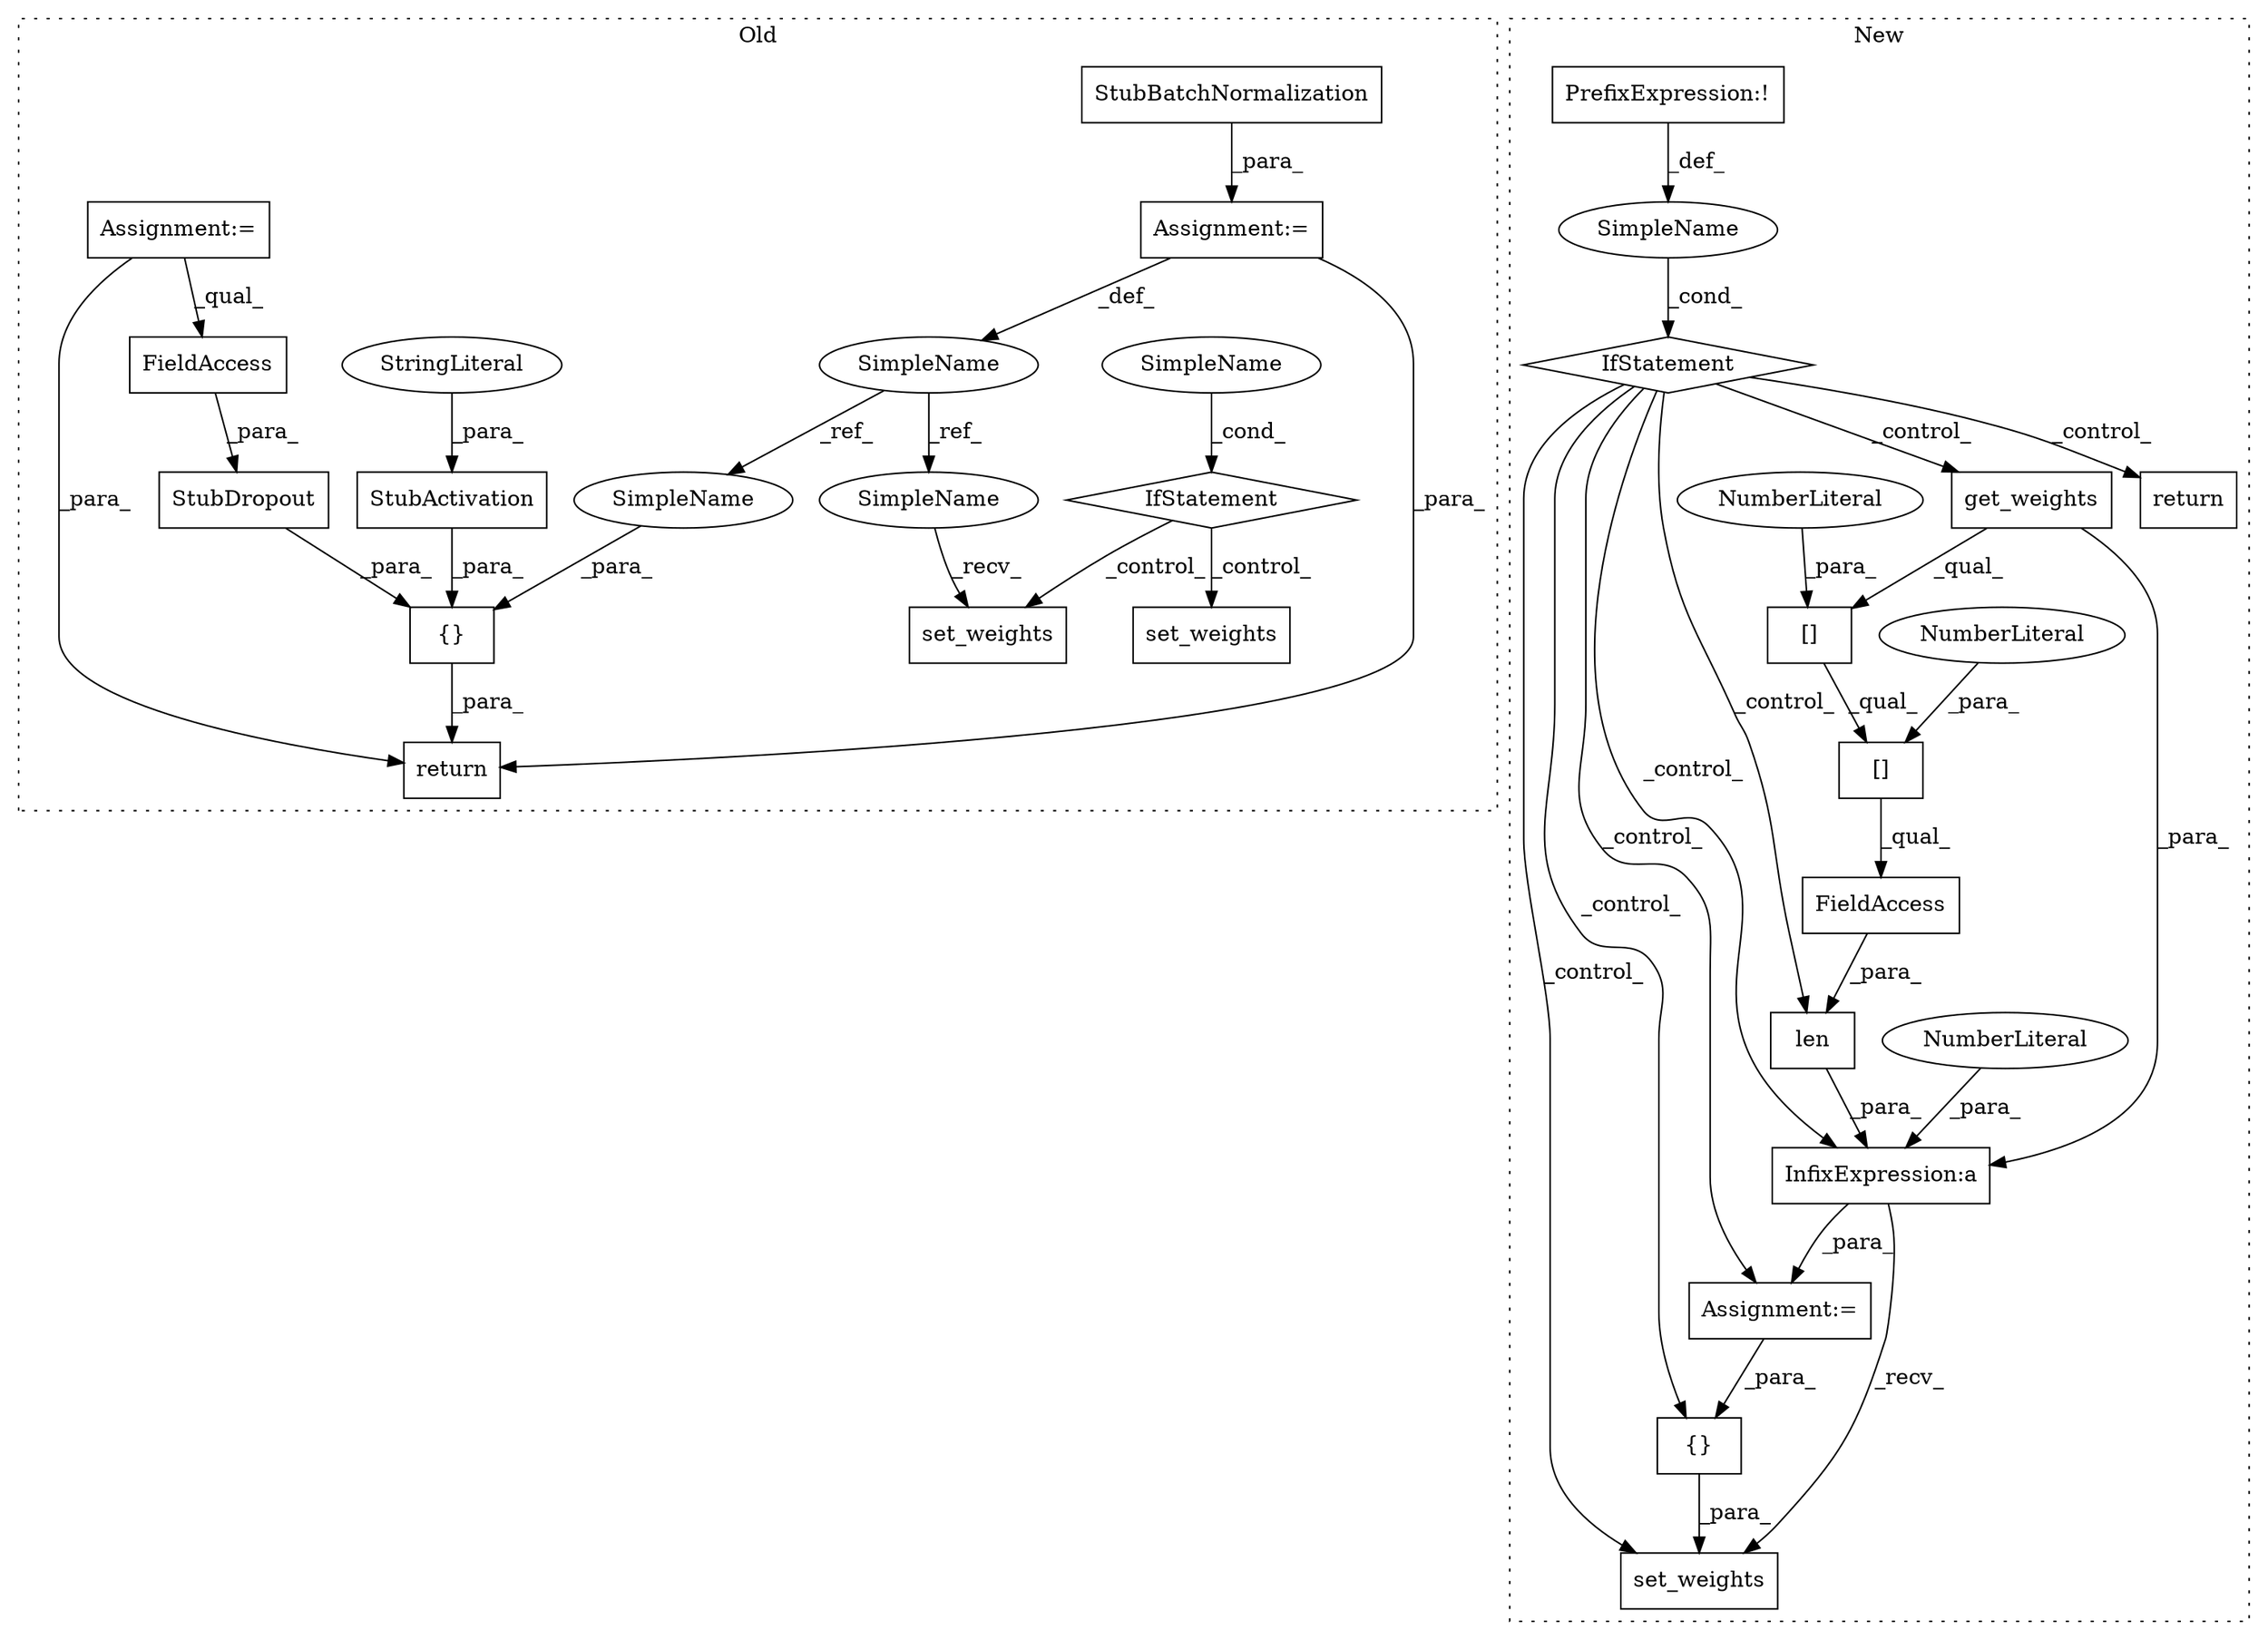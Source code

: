 digraph G {
subgraph cluster0 {
1 [label="set_weights" a="32" s="1901,1924" l="12,1" shape="box"];
9 [label="IfStatement" a="25" s="1547,1559" l="4,2" shape="diamond"];
10 [label="set_weights" a="32" s="1584,1704" l="19,2" shape="box"];
18 [label="SimpleName" a="42" s="1551" l="8" shape="ellipse"];
20 [label="SimpleName" a="42" s="1514" l="2" shape="ellipse"];
21 [label="{}" a="4" s="1953,2034" l="1,1" shape="box"];
22 [label="StubActivation" a="32" s="1957,1978" l="15,1" shape="box"];
23 [label="StringLiteral" a="45" s="1972" l="6" shape="ellipse"];
24 [label="StubBatchNormalization" a="32" s="1517" l="24" shape="box"];
25 [label="StubDropout" a="32" s="1995,2033" l="12,1" shape="box"];
26 [label="FieldAccess" a="22" s="2007" l="26" shape="box"];
27 [label="Assignment:=" a="7" s="1516" l="1" shape="box"];
28 [label="Assignment:=" a="7" s="477" l="8" shape="box"];
29 [label="return" a="41" s="1937" l="7" shape="box"];
31 [label="SimpleName" a="42" s="1898" l="2" shape="ellipse"];
32 [label="SimpleName" a="42" s="1954" l="2" shape="ellipse"];
label = "Old";
style="dotted";
}
subgraph cluster1 {
2 [label="set_weights" a="32" s="1990,2036" l="12,1" shape="box"];
3 [label="{}" a="4" s="2011,2035" l="1,1" shape="box"];
4 [label="Assignment:=" a="7" s="1622" l="6" shape="box"];
5 [label="SimpleName" a="42" s="" l="" shape="ellipse"];
6 [label="len" a="32" s="1019,1059" l="4,1" shape="box"];
7 [label="FieldAccess" a="22" s="1023" l="36" shape="box"];
8 [label="IfStatement" a="25" s="862,875" l="4,2" shape="diamond"];
11 [label="PrefixExpression:!" a="38" s="866" l="1" shape="box"];
12 [label="InfixExpression:a" a="27" s="1060" l="3" shape="box"];
13 [label="[]" a="2" s="1023,1052" l="28,1" shape="box"];
14 [label="NumberLiteral" a="34" s="1063" l="1" shape="ellipse"];
15 [label="NumberLiteral" a="34" s="1051" l="1" shape="ellipse"];
16 [label="[]" a="2" s="1023,1049" l="25,1" shape="box"];
17 [label="NumberLiteral" a="34" s="1048" l="1" shape="ellipse"];
19 [label="get_weights" a="32" s="1034" l="13" shape="box"];
30 [label="return" a="41" s="885" l="7" shape="box"];
label = "New";
style="dotted";
}
3 -> 2 [label="_para_"];
4 -> 3 [label="_para_"];
5 -> 8 [label="_cond_"];
6 -> 12 [label="_para_"];
7 -> 6 [label="_para_"];
8 -> 4 [label="_control_"];
8 -> 3 [label="_control_"];
8 -> 2 [label="_control_"];
8 -> 30 [label="_control_"];
8 -> 12 [label="_control_"];
8 -> 19 [label="_control_"];
8 -> 6 [label="_control_"];
9 -> 1 [label="_control_"];
9 -> 10 [label="_control_"];
11 -> 5 [label="_def_"];
12 -> 2 [label="_recv_"];
12 -> 4 [label="_para_"];
13 -> 7 [label="_qual_"];
14 -> 12 [label="_para_"];
15 -> 13 [label="_para_"];
16 -> 13 [label="_qual_"];
17 -> 16 [label="_para_"];
18 -> 9 [label="_cond_"];
19 -> 16 [label="_qual_"];
19 -> 12 [label="_para_"];
20 -> 32 [label="_ref_"];
20 -> 31 [label="_ref_"];
21 -> 29 [label="_para_"];
22 -> 21 [label="_para_"];
23 -> 22 [label="_para_"];
24 -> 27 [label="_para_"];
25 -> 21 [label="_para_"];
26 -> 25 [label="_para_"];
27 -> 29 [label="_para_"];
27 -> 20 [label="_def_"];
28 -> 29 [label="_para_"];
28 -> 26 [label="_qual_"];
31 -> 1 [label="_recv_"];
32 -> 21 [label="_para_"];
}